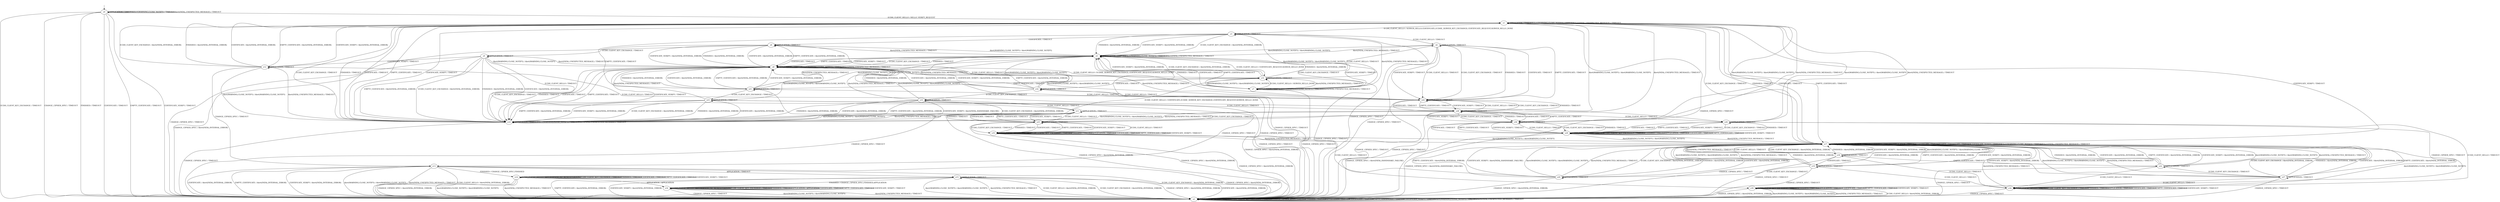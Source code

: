 digraph h6 {
s0 [label="s0"];
s1 [label="s1"];
s2 [label="s2"];
s3 [label="s3"];
s17 [label="s17"];
s4 [label="s4"];
s5 [label="s5"];
s6 [label="s6"];
s7 [label="s7"];
s18 [label="s18"];
s21 [label="s21"];
s8 [label="s8"];
s9 [label="s9"];
s19 [label="s19"];
s22 [label="s22"];
s23 [label="s23"];
s24 [label="s24"];
s31 [label="s31"];
s34 [label="s34"];
s10 [label="s10"];
s11 [label="s11"];
s12 [label="s12"];
s20 [label="s20"];
s27 [label="s27"];
s28 [label="s28"];
s32 [label="s32"];
s13 [label="s13"];
s25 [label="s25"];
s26 [label="s26"];
s33 [label="s33"];
s35 [label="s35"];
s36 [label="s36"];
s14 [label="s14"];
s15 [label="s15"];
s29 [label="s29"];
s30 [label="s30"];
s16 [label="s16"];
s0 -> s1 [label="ECDH_CLIENT_HELLO / HELLO_VERIFY_REQUEST"];
s0 -> s2 [label="ECDH_CLIENT_KEY_EXCHANGE / TIMEOUT"];
s0 -> s2 [label="CHANGE_CIPHER_SPEC / TIMEOUT"];
s0 -> s2 [label="FINISHED / TIMEOUT"];
s0 -> s0 [label="APPLICATION / TIMEOUT"];
s0 -> s2 [label="CERTIFICATE / TIMEOUT"];
s0 -> s2 [label="EMPTY_CERTIFICATE / TIMEOUT"];
s0 -> s2 [label="CERTIFICATE_VERIFY / TIMEOUT"];
s0 -> s0 [label="Alert(WARNING,CLOSE_NOTIFY) / TIMEOUT"];
s0 -> s0 [label="Alert(FATAL,UNEXPECTED_MESSAGE) / TIMEOUT"];
s1 -> s3 [label="ECDH_CLIENT_HELLO / SERVER_HELLO,CERTIFICATE,ECDHE_SERVER_KEY_EXCHANGE,CERTIFICATE_REQUEST,SERVER_HELLO_DONE"];
s1 -> s17 [label="ECDH_CLIENT_KEY_EXCHANGE / TIMEOUT"];
s1 -> s2 [label="CHANGE_CIPHER_SPEC / TIMEOUT"];
s1 -> s17 [label="FINISHED / TIMEOUT"];
s1 -> s1 [label="APPLICATION / TIMEOUT"];
s1 -> s17 [label="CERTIFICATE / TIMEOUT"];
s1 -> s17 [label="EMPTY_CERTIFICATE / TIMEOUT"];
s1 -> s17 [label="CERTIFICATE_VERIFY / TIMEOUT"];
s1 -> s1 [label="Alert(WARNING,CLOSE_NOTIFY) / TIMEOUT"];
s1 -> s1 [label="Alert(FATAL,UNEXPECTED_MESSAGE) / TIMEOUT"];
s2 -> s2 [label="ECDH_CLIENT_HELLO / TIMEOUT"];
s2 -> s2 [label="ECDH_CLIENT_KEY_EXCHANGE / TIMEOUT"];
s2 -> s2 [label="CHANGE_CIPHER_SPEC / TIMEOUT"];
s2 -> s2 [label="FINISHED / TIMEOUT"];
s2 -> s2 [label="APPLICATION / TIMEOUT"];
s2 -> s2 [label="CERTIFICATE / TIMEOUT"];
s2 -> s2 [label="EMPTY_CERTIFICATE / TIMEOUT"];
s2 -> s2 [label="CERTIFICATE_VERIFY / TIMEOUT"];
s2 -> s2 [label="Alert(WARNING,CLOSE_NOTIFY) / TIMEOUT"];
s2 -> s2 [label="Alert(FATAL,UNEXPECTED_MESSAGE) / TIMEOUT"];
s3 -> s4 [label="ECDH_CLIENT_HELLO / TIMEOUT"];
s3 -> s5 [label="ECDH_CLIENT_KEY_EXCHANGE / Alert(FATAL,INTERNAL_ERROR)"];
s3 -> s2 [label="CHANGE_CIPHER_SPEC / TIMEOUT"];
s3 -> s5 [label="FINISHED / Alert(FATAL,INTERNAL_ERROR)"];
s3 -> s3 [label="APPLICATION / TIMEOUT"];
s3 -> s6 [label="CERTIFICATE / TIMEOUT"];
s3 -> s21 [label="EMPTY_CERTIFICATE / TIMEOUT"];
s3 -> s5 [label="CERTIFICATE_VERIFY / Alert(FATAL,INTERNAL_ERROR)"];
s3 -> s7 [label="Alert(WARNING,CLOSE_NOTIFY) / Alert(WARNING,CLOSE_NOTIFY)"];
s3 -> s7 [label="Alert(FATAL,UNEXPECTED_MESSAGE) / TIMEOUT"];
s17 -> s18 [label="ECDH_CLIENT_HELLO / TIMEOUT"];
s17 -> s17 [label="ECDH_CLIENT_KEY_EXCHANGE / TIMEOUT"];
s17 -> s2 [label="CHANGE_CIPHER_SPEC / TIMEOUT"];
s17 -> s17 [label="FINISHED / TIMEOUT"];
s17 -> s17 [label="APPLICATION / TIMEOUT"];
s17 -> s17 [label="CERTIFICATE / TIMEOUT"];
s17 -> s17 [label="EMPTY_CERTIFICATE / TIMEOUT"];
s17 -> s17 [label="CERTIFICATE_VERIFY / TIMEOUT"];
s17 -> s17 [label="Alert(WARNING,CLOSE_NOTIFY) / TIMEOUT"];
s17 -> s17 [label="Alert(FATAL,UNEXPECTED_MESSAGE) / TIMEOUT"];
s4 -> s24 [label="ECDH_CLIENT_HELLO / TIMEOUT"];
s4 -> s24 [label="ECDH_CLIENT_KEY_EXCHANGE / TIMEOUT"];
s4 -> s2 [label="CHANGE_CIPHER_SPEC / TIMEOUT"];
s4 -> s24 [label="FINISHED / TIMEOUT"];
s4 -> s4 [label="APPLICATION / TIMEOUT"];
s4 -> s24 [label="CERTIFICATE / TIMEOUT"];
s4 -> s24 [label="EMPTY_CERTIFICATE / TIMEOUT"];
s4 -> s24 [label="CERTIFICATE_VERIFY / TIMEOUT"];
s4 -> s5 [label="Alert(WARNING,CLOSE_NOTIFY) / Alert(WARNING,CLOSE_NOTIFY)"];
s4 -> s5 [label="Alert(FATAL,UNEXPECTED_MESSAGE) / TIMEOUT"];
s5 -> s31 [label="ECDH_CLIENT_HELLO / CERTIFICATE_REQUEST,SERVER_HELLO_DONE"];
s5 -> s8 [label="ECDH_CLIENT_KEY_EXCHANGE / TIMEOUT"];
s5 -> s2 [label="CHANGE_CIPHER_SPEC / TIMEOUT"];
s5 -> s8 [label="FINISHED / TIMEOUT"];
s5 -> s5 [label="APPLICATION / TIMEOUT"];
s5 -> s8 [label="CERTIFICATE / TIMEOUT"];
s5 -> s8 [label="EMPTY_CERTIFICATE / TIMEOUT"];
s5 -> s8 [label="CERTIFICATE_VERIFY / TIMEOUT"];
s5 -> s5 [label="Alert(WARNING,CLOSE_NOTIFY) / TIMEOUT"];
s5 -> s5 [label="Alert(FATAL,UNEXPECTED_MESSAGE) / TIMEOUT"];
s6 -> s24 [label="ECDH_CLIENT_HELLO / TIMEOUT"];
s6 -> s9 [label="ECDH_CLIENT_KEY_EXCHANGE / TIMEOUT"];
s6 -> s2 [label="CHANGE_CIPHER_SPEC / TIMEOUT"];
s6 -> s8 [label="FINISHED / Alert(FATAL,INTERNAL_ERROR)"];
s6 -> s6 [label="APPLICATION / TIMEOUT"];
s6 -> s8 [label="CERTIFICATE / Alert(FATAL,INTERNAL_ERROR)"];
s6 -> s8 [label="EMPTY_CERTIFICATE / Alert(FATAL,INTERNAL_ERROR)"];
s6 -> s8 [label="CERTIFICATE_VERIFY / Alert(FATAL,INTERNAL_ERROR)"];
s6 -> s5 [label="Alert(WARNING,CLOSE_NOTIFY) / Alert(WARNING,CLOSE_NOTIFY)"];
s6 -> s5 [label="Alert(FATAL,UNEXPECTED_MESSAGE) / TIMEOUT"];
s7 -> s31 [label="ECDH_CLIENT_HELLO / SERVER_HELLO_DONE"];
s7 -> s5 [label="ECDH_CLIENT_KEY_EXCHANGE / TIMEOUT"];
s7 -> s2 [label="CHANGE_CIPHER_SPEC / TIMEOUT"];
s7 -> s5 [label="FINISHED / TIMEOUT"];
s7 -> s7 [label="APPLICATION / TIMEOUT"];
s7 -> s5 [label="CERTIFICATE / TIMEOUT"];
s7 -> s5 [label="EMPTY_CERTIFICATE / TIMEOUT"];
s7 -> s5 [label="CERTIFICATE_VERIFY / TIMEOUT"];
s7 -> s7 [label="Alert(WARNING,CLOSE_NOTIFY) / TIMEOUT"];
s7 -> s7 [label="Alert(FATAL,UNEXPECTED_MESSAGE) / TIMEOUT"];
s18 -> s34 [label="ECDH_CLIENT_HELLO / TIMEOUT"];
s18 -> s17 [label="ECDH_CLIENT_KEY_EXCHANGE / Alert(FATAL,INTERNAL_ERROR)"];
s18 -> s2 [label="CHANGE_CIPHER_SPEC / TIMEOUT"];
s18 -> s17 [label="FINISHED / Alert(FATAL,INTERNAL_ERROR)"];
s18 -> s18 [label="APPLICATION / TIMEOUT"];
s18 -> s19 [label="CERTIFICATE / TIMEOUT"];
s18 -> s22 [label="EMPTY_CERTIFICATE / TIMEOUT"];
s18 -> s17 [label="CERTIFICATE_VERIFY / Alert(FATAL,INTERNAL_ERROR)"];
s18 -> s17 [label="Alert(WARNING,CLOSE_NOTIFY) / Alert(WARNING,CLOSE_NOTIFY)"];
s18 -> s17 [label="Alert(FATAL,UNEXPECTED_MESSAGE) / TIMEOUT"];
s21 -> s24 [label="ECDH_CLIENT_HELLO / TIMEOUT"];
s21 -> s23 [label="ECDH_CLIENT_KEY_EXCHANGE / TIMEOUT"];
s21 -> s2 [label="CHANGE_CIPHER_SPEC / TIMEOUT"];
s21 -> s8 [label="FINISHED / Alert(FATAL,INTERNAL_ERROR)"];
s21 -> s21 [label="APPLICATION / TIMEOUT"];
s21 -> s8 [label="CERTIFICATE / Alert(FATAL,INTERNAL_ERROR)"];
s21 -> s8 [label="EMPTY_CERTIFICATE / Alert(FATAL,INTERNAL_ERROR)"];
s21 -> s8 [label="CERTIFICATE_VERIFY / Alert(FATAL,INTERNAL_ERROR)"];
s21 -> s5 [label="Alert(WARNING,CLOSE_NOTIFY) / Alert(WARNING,CLOSE_NOTIFY)"];
s21 -> s5 [label="Alert(FATAL,UNEXPECTED_MESSAGE) / TIMEOUT"];
s8 -> s31 [label="ECDH_CLIENT_HELLO / ECDHE_SERVER_KEY_EXCHANGE,CERTIFICATE_REQUEST,SERVER_HELLO_DONE"];
s8 -> s10 [label="ECDH_CLIENT_KEY_EXCHANGE / TIMEOUT"];
s8 -> s2 [label="CHANGE_CIPHER_SPEC / TIMEOUT"];
s8 -> s10 [label="FINISHED / TIMEOUT"];
s8 -> s8 [label="APPLICATION / TIMEOUT"];
s8 -> s10 [label="CERTIFICATE / TIMEOUT"];
s8 -> s10 [label="EMPTY_CERTIFICATE / TIMEOUT"];
s8 -> s10 [label="CERTIFICATE_VERIFY / TIMEOUT"];
s8 -> s8 [label="Alert(WARNING,CLOSE_NOTIFY) / TIMEOUT"];
s8 -> s8 [label="Alert(FATAL,UNEXPECTED_MESSAGE) / TIMEOUT"];
s9 -> s11 [label="ECDH_CLIENT_HELLO / TIMEOUT"];
s9 -> s10 [label="ECDH_CLIENT_KEY_EXCHANGE / Alert(FATAL,INTERNAL_ERROR)"];
s9 -> s2 [label="CHANGE_CIPHER_SPEC / Alert(FATAL,INTERNAL_ERROR)"];
s9 -> s10 [label="FINISHED / Alert(FATAL,INTERNAL_ERROR)"];
s9 -> s9 [label="APPLICATION / TIMEOUT"];
s9 -> s10 [label="CERTIFICATE / Alert(FATAL,INTERNAL_ERROR)"];
s9 -> s10 [label="EMPTY_CERTIFICATE / Alert(FATAL,INTERNAL_ERROR)"];
s9 -> s12 [label="CERTIFICATE_VERIFY / TIMEOUT"];
s9 -> s8 [label="Alert(WARNING,CLOSE_NOTIFY) / Alert(WARNING,CLOSE_NOTIFY)"];
s9 -> s8 [label="Alert(FATAL,UNEXPECTED_MESSAGE) / TIMEOUT"];
s19 -> s34 [label="ECDH_CLIENT_HELLO / TIMEOUT"];
s19 -> s20 [label="ECDH_CLIENT_KEY_EXCHANGE / TIMEOUT"];
s19 -> s2 [label="CHANGE_CIPHER_SPEC / TIMEOUT"];
s19 -> s17 [label="FINISHED / Alert(FATAL,INTERNAL_ERROR)"];
s19 -> s19 [label="APPLICATION / TIMEOUT"];
s19 -> s17 [label="CERTIFICATE / Alert(FATAL,INTERNAL_ERROR)"];
s19 -> s17 [label="EMPTY_CERTIFICATE / Alert(FATAL,INTERNAL_ERROR)"];
s19 -> s17 [label="CERTIFICATE_VERIFY / Alert(FATAL,INTERNAL_ERROR)"];
s19 -> s17 [label="Alert(WARNING,CLOSE_NOTIFY) / Alert(WARNING,CLOSE_NOTIFY)"];
s19 -> s17 [label="Alert(FATAL,UNEXPECTED_MESSAGE) / TIMEOUT"];
s22 -> s34 [label="ECDH_CLIENT_HELLO / TIMEOUT"];
s22 -> s27 [label="ECDH_CLIENT_KEY_EXCHANGE / TIMEOUT"];
s22 -> s2 [label="CHANGE_CIPHER_SPEC / TIMEOUT"];
s22 -> s17 [label="FINISHED / Alert(FATAL,INTERNAL_ERROR)"];
s22 -> s22 [label="APPLICATION / TIMEOUT"];
s22 -> s17 [label="CERTIFICATE / Alert(FATAL,INTERNAL_ERROR)"];
s22 -> s17 [label="EMPTY_CERTIFICATE / Alert(FATAL,INTERNAL_ERROR)"];
s22 -> s17 [label="CERTIFICATE_VERIFY / Alert(FATAL,INTERNAL_ERROR)"];
s22 -> s17 [label="Alert(WARNING,CLOSE_NOTIFY) / Alert(WARNING,CLOSE_NOTIFY)"];
s22 -> s17 [label="Alert(FATAL,UNEXPECTED_MESSAGE) / TIMEOUT"];
s23 -> s28 [label="ECDH_CLIENT_HELLO / TIMEOUT"];
s23 -> s10 [label="ECDH_CLIENT_KEY_EXCHANGE / Alert(FATAL,INTERNAL_ERROR)"];
s23 -> s13 [label="CHANGE_CIPHER_SPEC / TIMEOUT"];
s23 -> s10 [label="FINISHED / Alert(FATAL,INTERNAL_ERROR)"];
s23 -> s23 [label="APPLICATION / TIMEOUT"];
s23 -> s10 [label="CERTIFICATE / Alert(FATAL,INTERNAL_ERROR)"];
s23 -> s10 [label="EMPTY_CERTIFICATE / Alert(FATAL,INTERNAL_ERROR)"];
s23 -> s10 [label="CERTIFICATE_VERIFY / Alert(FATAL,INTERNAL_ERROR)"];
s23 -> s8 [label="Alert(WARNING,CLOSE_NOTIFY) / Alert(WARNING,CLOSE_NOTIFY)"];
s23 -> s8 [label="Alert(FATAL,UNEXPECTED_MESSAGE) / TIMEOUT"];
s24 -> s28 [label="ECDH_CLIENT_HELLO / TIMEOUT"];
s24 -> s28 [label="ECDH_CLIENT_KEY_EXCHANGE / TIMEOUT"];
s24 -> s2 [label="CHANGE_CIPHER_SPEC / TIMEOUT"];
s24 -> s28 [label="FINISHED / TIMEOUT"];
s24 -> s24 [label="APPLICATION / TIMEOUT"];
s24 -> s28 [label="CERTIFICATE / TIMEOUT"];
s24 -> s28 [label="EMPTY_CERTIFICATE / TIMEOUT"];
s24 -> s28 [label="CERTIFICATE_VERIFY / TIMEOUT"];
s24 -> s8 [label="Alert(WARNING,CLOSE_NOTIFY) / Alert(WARNING,CLOSE_NOTIFY)"];
s24 -> s8 [label="Alert(FATAL,UNEXPECTED_MESSAGE) / TIMEOUT"];
s31 -> s4 [label="ECDH_CLIENT_HELLO / TIMEOUT"];
s31 -> s5 [label="ECDH_CLIENT_KEY_EXCHANGE / Alert(FATAL,INTERNAL_ERROR)"];
s31 -> s2 [label="CHANGE_CIPHER_SPEC / TIMEOUT"];
s31 -> s5 [label="FINISHED / Alert(FATAL,INTERNAL_ERROR)"];
s31 -> s31 [label="APPLICATION / TIMEOUT"];
s31 -> s32 [label="CERTIFICATE / TIMEOUT"];
s31 -> s21 [label="EMPTY_CERTIFICATE / TIMEOUT"];
s31 -> s5 [label="CERTIFICATE_VERIFY / Alert(FATAL,INTERNAL_ERROR)"];
s31 -> s7 [label="Alert(WARNING,CLOSE_NOTIFY) / Alert(WARNING,CLOSE_NOTIFY)"];
s31 -> s7 [label="Alert(FATAL,UNEXPECTED_MESSAGE) / TIMEOUT"];
s34 -> s34 [label="ECDH_CLIENT_HELLO / TIMEOUT"];
s34 -> s34 [label="ECDH_CLIENT_KEY_EXCHANGE / TIMEOUT"];
s34 -> s2 [label="CHANGE_CIPHER_SPEC / TIMEOUT"];
s34 -> s34 [label="FINISHED / TIMEOUT"];
s34 -> s34 [label="APPLICATION / TIMEOUT"];
s34 -> s34 [label="CERTIFICATE / TIMEOUT"];
s34 -> s34 [label="EMPTY_CERTIFICATE / TIMEOUT"];
s34 -> s34 [label="CERTIFICATE_VERIFY / TIMEOUT"];
s34 -> s17 [label="Alert(WARNING,CLOSE_NOTIFY) / Alert(WARNING,CLOSE_NOTIFY)"];
s34 -> s17 [label="Alert(FATAL,UNEXPECTED_MESSAGE) / TIMEOUT"];
s10 -> s31 [label="ECDH_CLIENT_HELLO / CERTIFICATE,ECDHE_SERVER_KEY_EXCHANGE,CERTIFICATE_REQUEST,SERVER_HELLO_DONE"];
s10 -> s1 [label="ECDH_CLIENT_KEY_EXCHANGE / TIMEOUT"];
s10 -> s2 [label="CHANGE_CIPHER_SPEC / TIMEOUT"];
s10 -> s1 [label="FINISHED / TIMEOUT"];
s10 -> s10 [label="APPLICATION / TIMEOUT"];
s10 -> s1 [label="CERTIFICATE / TIMEOUT"];
s10 -> s1 [label="EMPTY_CERTIFICATE / TIMEOUT"];
s10 -> s1 [label="CERTIFICATE_VERIFY / TIMEOUT"];
s10 -> s10 [label="Alert(WARNING,CLOSE_NOTIFY) / TIMEOUT"];
s10 -> s10 [label="Alert(FATAL,UNEXPECTED_MESSAGE) / TIMEOUT"];
s11 -> s25 [label="ECDH_CLIENT_HELLO / TIMEOUT"];
s11 -> s25 [label="ECDH_CLIENT_KEY_EXCHANGE / TIMEOUT"];
s11 -> s2 [label="CHANGE_CIPHER_SPEC / Alert(FATAL,INTERNAL_ERROR)"];
s11 -> s25 [label="FINISHED / TIMEOUT"];
s11 -> s11 [label="APPLICATION / TIMEOUT"];
s11 -> s25 [label="CERTIFICATE / TIMEOUT"];
s11 -> s25 [label="EMPTY_CERTIFICATE / TIMEOUT"];
s11 -> s25 [label="CERTIFICATE_VERIFY / TIMEOUT"];
s11 -> s10 [label="Alert(WARNING,CLOSE_NOTIFY) / Alert(WARNING,CLOSE_NOTIFY)"];
s11 -> s10 [label="Alert(FATAL,UNEXPECTED_MESSAGE) / TIMEOUT"];
s12 -> s26 [label="ECDH_CLIENT_HELLO / TIMEOUT"];
s12 -> s1 [label="ECDH_CLIENT_KEY_EXCHANGE / Alert(FATAL,INTERNAL_ERROR)"];
s12 -> s13 [label="CHANGE_CIPHER_SPEC / TIMEOUT"];
s12 -> s1 [label="FINISHED / Alert(FATAL,INTERNAL_ERROR)"];
s12 -> s12 [label="APPLICATION / TIMEOUT"];
s12 -> s1 [label="CERTIFICATE / Alert(FATAL,INTERNAL_ERROR)"];
s12 -> s1 [label="EMPTY_CERTIFICATE / Alert(FATAL,INTERNAL_ERROR)"];
s12 -> s1 [label="CERTIFICATE_VERIFY / Alert(FATAL,INTERNAL_ERROR)"];
s12 -> s10 [label="Alert(WARNING,CLOSE_NOTIFY) / Alert(WARNING,CLOSE_NOTIFY)"];
s12 -> s10 [label="Alert(FATAL,UNEXPECTED_MESSAGE) / TIMEOUT"];
s20 -> s35 [label="ECDH_CLIENT_HELLO / TIMEOUT"];
s20 -> s17 [label="ECDH_CLIENT_KEY_EXCHANGE / Alert(FATAL,INTERNAL_ERROR)"];
s20 -> s2 [label="CHANGE_CIPHER_SPEC / Alert(FATAL,INTERNAL_ERROR)"];
s20 -> s17 [label="FINISHED / Alert(FATAL,INTERNAL_ERROR)"];
s20 -> s20 [label="APPLICATION / TIMEOUT"];
s20 -> s17 [label="CERTIFICATE / Alert(FATAL,INTERNAL_ERROR)"];
s20 -> s17 [label="EMPTY_CERTIFICATE / Alert(FATAL,INTERNAL_ERROR)"];
s20 -> s17 [label="CERTIFICATE_VERIFY / Alert(FATAL,HANDSHAKE_FAILURE)"];
s20 -> s17 [label="Alert(WARNING,CLOSE_NOTIFY) / Alert(WARNING,CLOSE_NOTIFY)"];
s20 -> s17 [label="Alert(FATAL,UNEXPECTED_MESSAGE) / TIMEOUT"];
s27 -> s34 [label="ECDH_CLIENT_HELLO / TIMEOUT"];
s27 -> s17 [label="ECDH_CLIENT_KEY_EXCHANGE / Alert(FATAL,INTERNAL_ERROR)"];
s27 -> s2 [label="CHANGE_CIPHER_SPEC / TIMEOUT"];
s27 -> s17 [label="FINISHED / Alert(FATAL,INTERNAL_ERROR)"];
s27 -> s27 [label="APPLICATION / TIMEOUT"];
s27 -> s17 [label="CERTIFICATE / Alert(FATAL,INTERNAL_ERROR)"];
s27 -> s17 [label="EMPTY_CERTIFICATE / Alert(FATAL,INTERNAL_ERROR)"];
s27 -> s17 [label="CERTIFICATE_VERIFY / Alert(FATAL,INTERNAL_ERROR)"];
s27 -> s17 [label="Alert(WARNING,CLOSE_NOTIFY) / Alert(WARNING,CLOSE_NOTIFY)"];
s27 -> s17 [label="Alert(FATAL,UNEXPECTED_MESSAGE) / TIMEOUT"];
s28 -> s26 [label="ECDH_CLIENT_HELLO / TIMEOUT"];
s28 -> s36 [label="ECDH_CLIENT_KEY_EXCHANGE / TIMEOUT"];
s28 -> s30 [label="CHANGE_CIPHER_SPEC / TIMEOUT"];
s28 -> s36 [label="FINISHED / TIMEOUT"];
s28 -> s28 [label="APPLICATION / TIMEOUT"];
s28 -> s36 [label="CERTIFICATE / TIMEOUT"];
s28 -> s36 [label="EMPTY_CERTIFICATE / TIMEOUT"];
s28 -> s36 [label="CERTIFICATE_VERIFY / TIMEOUT"];
s28 -> s10 [label="Alert(WARNING,CLOSE_NOTIFY) / Alert(WARNING,CLOSE_NOTIFY)"];
s28 -> s10 [label="Alert(FATAL,UNEXPECTED_MESSAGE) / TIMEOUT"];
s32 -> s24 [label="ECDH_CLIENT_HELLO / TIMEOUT"];
s32 -> s33 [label="ECDH_CLIENT_KEY_EXCHANGE / TIMEOUT"];
s32 -> s2 [label="CHANGE_CIPHER_SPEC / TIMEOUT"];
s32 -> s8 [label="FINISHED / Alert(FATAL,INTERNAL_ERROR)"];
s32 -> s32 [label="APPLICATION / TIMEOUT"];
s32 -> s8 [label="CERTIFICATE / Alert(FATAL,INTERNAL_ERROR)"];
s32 -> s8 [label="EMPTY_CERTIFICATE / Alert(FATAL,INTERNAL_ERROR)"];
s32 -> s8 [label="CERTIFICATE_VERIFY / Alert(FATAL,INTERNAL_ERROR)"];
s32 -> s5 [label="Alert(WARNING,CLOSE_NOTIFY) / Alert(WARNING,CLOSE_NOTIFY)"];
s32 -> s5 [label="Alert(FATAL,UNEXPECTED_MESSAGE) / TIMEOUT"];
s13 -> s2 [label="ECDH_CLIENT_HELLO / Alert(FATAL,INTERNAL_ERROR)"];
s13 -> s2 [label="ECDH_CLIENT_KEY_EXCHANGE / Alert(FATAL,INTERNAL_ERROR)"];
s13 -> s2 [label="CHANGE_CIPHER_SPEC / Alert(FATAL,INTERNAL_ERROR)"];
s13 -> s14 [label="FINISHED / CHANGE_CIPHER_SPEC,FINISHED"];
s13 -> s15 [label="APPLICATION / TIMEOUT"];
s13 -> s2 [label="CERTIFICATE / Alert(FATAL,INTERNAL_ERROR)"];
s13 -> s2 [label="EMPTY_CERTIFICATE / Alert(FATAL,INTERNAL_ERROR)"];
s13 -> s2 [label="CERTIFICATE_VERIFY / Alert(FATAL,INTERNAL_ERROR)"];
s13 -> s2 [label="Alert(WARNING,CLOSE_NOTIFY) / Alert(WARNING,CLOSE_NOTIFY)"];
s13 -> s2 [label="Alert(FATAL,UNEXPECTED_MESSAGE) / TIMEOUT"];
s25 -> s35 [label="ECDH_CLIENT_HELLO / TIMEOUT"];
s25 -> s35 [label="ECDH_CLIENT_KEY_EXCHANGE / TIMEOUT"];
s25 -> s2 [label="CHANGE_CIPHER_SPEC / Alert(FATAL,INTERNAL_ERROR)"];
s25 -> s35 [label="FINISHED / TIMEOUT"];
s25 -> s25 [label="APPLICATION / TIMEOUT"];
s25 -> s35 [label="CERTIFICATE / TIMEOUT"];
s25 -> s35 [label="EMPTY_CERTIFICATE / TIMEOUT"];
s25 -> s35 [label="CERTIFICATE_VERIFY / TIMEOUT"];
s25 -> s1 [label="Alert(WARNING,CLOSE_NOTIFY) / Alert(WARNING,CLOSE_NOTIFY)"];
s25 -> s1 [label="Alert(FATAL,UNEXPECTED_MESSAGE) / TIMEOUT"];
s26 -> s34 [label="ECDH_CLIENT_HELLO / TIMEOUT"];
s26 -> s29 [label="ECDH_CLIENT_KEY_EXCHANGE / TIMEOUT"];
s26 -> s30 [label="CHANGE_CIPHER_SPEC / TIMEOUT"];
s26 -> s29 [label="FINISHED / TIMEOUT"];
s26 -> s26 [label="APPLICATION / TIMEOUT"];
s26 -> s29 [label="CERTIFICATE / TIMEOUT"];
s26 -> s29 [label="EMPTY_CERTIFICATE / TIMEOUT"];
s26 -> s29 [label="CERTIFICATE_VERIFY / TIMEOUT"];
s26 -> s1 [label="Alert(WARNING,CLOSE_NOTIFY) / Alert(WARNING,CLOSE_NOTIFY)"];
s26 -> s1 [label="Alert(FATAL,UNEXPECTED_MESSAGE) / TIMEOUT"];
s33 -> s11 [label="ECDH_CLIENT_HELLO / TIMEOUT"];
s33 -> s10 [label="ECDH_CLIENT_KEY_EXCHANGE / Alert(FATAL,INTERNAL_ERROR)"];
s33 -> s2 [label="CHANGE_CIPHER_SPEC / Alert(FATAL,INTERNAL_ERROR)"];
s33 -> s10 [label="FINISHED / Alert(FATAL,INTERNAL_ERROR)"];
s33 -> s33 [label="APPLICATION / TIMEOUT"];
s33 -> s10 [label="CERTIFICATE / Alert(FATAL,INTERNAL_ERROR)"];
s33 -> s10 [label="EMPTY_CERTIFICATE / Alert(FATAL,INTERNAL_ERROR)"];
s33 -> s10 [label="CERTIFICATE_VERIFY / Alert(FATAL,HANDSHAKE_FAILURE)"];
s33 -> s8 [label="Alert(WARNING,CLOSE_NOTIFY) / Alert(WARNING,CLOSE_NOTIFY)"];
s33 -> s8 [label="Alert(FATAL,UNEXPECTED_MESSAGE) / TIMEOUT"];
s35 -> s35 [label="ECDH_CLIENT_HELLO / TIMEOUT"];
s35 -> s35 [label="ECDH_CLIENT_KEY_EXCHANGE / TIMEOUT"];
s35 -> s2 [label="CHANGE_CIPHER_SPEC / Alert(FATAL,INTERNAL_ERROR)"];
s35 -> s35 [label="FINISHED / TIMEOUT"];
s35 -> s35 [label="APPLICATION / TIMEOUT"];
s35 -> s35 [label="CERTIFICATE / TIMEOUT"];
s35 -> s35 [label="EMPTY_CERTIFICATE / TIMEOUT"];
s35 -> s35 [label="CERTIFICATE_VERIFY / TIMEOUT"];
s35 -> s17 [label="Alert(WARNING,CLOSE_NOTIFY) / Alert(WARNING,CLOSE_NOTIFY)"];
s35 -> s17 [label="Alert(FATAL,UNEXPECTED_MESSAGE) / TIMEOUT"];
s36 -> s29 [label="ECDH_CLIENT_HELLO / TIMEOUT"];
s36 -> s29 [label="ECDH_CLIENT_KEY_EXCHANGE / TIMEOUT"];
s36 -> s2 [label="CHANGE_CIPHER_SPEC / Alert(FATAL,HANDSHAKE_FAILURE)"];
s36 -> s29 [label="FINISHED / TIMEOUT"];
s36 -> s36 [label="APPLICATION / TIMEOUT"];
s36 -> s29 [label="CERTIFICATE / TIMEOUT"];
s36 -> s29 [label="EMPTY_CERTIFICATE / TIMEOUT"];
s36 -> s29 [label="CERTIFICATE_VERIFY / TIMEOUT"];
s36 -> s1 [label="Alert(WARNING,CLOSE_NOTIFY) / Alert(WARNING,CLOSE_NOTIFY)"];
s36 -> s1 [label="Alert(FATAL,UNEXPECTED_MESSAGE) / TIMEOUT"];
s14 -> s14 [label="ECDH_CLIENT_HELLO / Alert(WARNING,NO_RENEGOTIATION)"];
s14 -> s14 [label="ECDH_CLIENT_KEY_EXCHANGE / TIMEOUT"];
s14 -> s2 [label="CHANGE_CIPHER_SPEC / Alert(FATAL,INTERNAL_ERROR)"];
s14 -> s14 [label="FINISHED / TIMEOUT"];
s14 -> s16 [label="APPLICATION / APPLICATION"];
s14 -> s14 [label="CERTIFICATE / TIMEOUT"];
s14 -> s14 [label="EMPTY_CERTIFICATE / TIMEOUT"];
s14 -> s14 [label="CERTIFICATE_VERIFY / TIMEOUT"];
s14 -> s2 [label="Alert(WARNING,CLOSE_NOTIFY) / Alert(WARNING,CLOSE_NOTIFY)"];
s14 -> s2 [label="Alert(FATAL,UNEXPECTED_MESSAGE) / TIMEOUT"];
s15 -> s2 [label="ECDH_CLIENT_HELLO / Alert(FATAL,INTERNAL_ERROR)"];
s15 -> s2 [label="ECDH_CLIENT_KEY_EXCHANGE / Alert(FATAL,INTERNAL_ERROR)"];
s15 -> s2 [label="CHANGE_CIPHER_SPEC / Alert(FATAL,INTERNAL_ERROR)"];
s15 -> s16 [label="FINISHED / CHANGE_CIPHER_SPEC,FINISHED,APPLICATION"];
s15 -> s15 [label="APPLICATION / TIMEOUT"];
s15 -> s2 [label="CERTIFICATE / Alert(FATAL,INTERNAL_ERROR)"];
s15 -> s2 [label="EMPTY_CERTIFICATE / Alert(FATAL,INTERNAL_ERROR)"];
s15 -> s2 [label="CERTIFICATE_VERIFY / Alert(FATAL,INTERNAL_ERROR)"];
s15 -> s2 [label="Alert(WARNING,CLOSE_NOTIFY) / Alert(WARNING,CLOSE_NOTIFY)"];
s15 -> s2 [label="Alert(FATAL,UNEXPECTED_MESSAGE) / TIMEOUT"];
s29 -> s29 [label="ECDH_CLIENT_HELLO / TIMEOUT"];
s29 -> s29 [label="ECDH_CLIENT_KEY_EXCHANGE / TIMEOUT"];
s29 -> s2 [label="CHANGE_CIPHER_SPEC / Alert(FATAL,HANDSHAKE_FAILURE)"];
s29 -> s29 [label="FINISHED / TIMEOUT"];
s29 -> s29 [label="APPLICATION / TIMEOUT"];
s29 -> s29 [label="CERTIFICATE / TIMEOUT"];
s29 -> s29 [label="EMPTY_CERTIFICATE / TIMEOUT"];
s29 -> s29 [label="CERTIFICATE_VERIFY / TIMEOUT"];
s29 -> s17 [label="Alert(WARNING,CLOSE_NOTIFY) / Alert(WARNING,CLOSE_NOTIFY)"];
s29 -> s17 [label="Alert(FATAL,UNEXPECTED_MESSAGE) / TIMEOUT"];
s30 -> s2 [label="ECDH_CLIENT_HELLO / Alert(FATAL,INTERNAL_ERROR)"];
s30 -> s30 [label="ECDH_CLIENT_KEY_EXCHANGE / TIMEOUT"];
s30 -> s2 [label="CHANGE_CIPHER_SPEC / Alert(FATAL,INTERNAL_ERROR)"];
s30 -> s30 [label="FINISHED / TIMEOUT"];
s30 -> s30 [label="APPLICATION / TIMEOUT"];
s30 -> s30 [label="CERTIFICATE / TIMEOUT"];
s30 -> s30 [label="EMPTY_CERTIFICATE / TIMEOUT"];
s30 -> s30 [label="CERTIFICATE_VERIFY / TIMEOUT"];
s30 -> s2 [label="Alert(WARNING,CLOSE_NOTIFY) / Alert(WARNING,CLOSE_NOTIFY)"];
s30 -> s2 [label="Alert(FATAL,UNEXPECTED_MESSAGE) / TIMEOUT"];
s16 -> s16 [label="ECDH_CLIENT_HELLO / Alert(WARNING,NO_RENEGOTIATION)"];
s16 -> s16 [label="ECDH_CLIENT_KEY_EXCHANGE / TIMEOUT"];
s16 -> s2 [label="CHANGE_CIPHER_SPEC / TIMEOUT"];
s16 -> s16 [label="FINISHED / TIMEOUT"];
s16 -> s16 [label="APPLICATION / APPLICATION"];
s16 -> s16 [label="CERTIFICATE / TIMEOUT"];
s16 -> s16 [label="EMPTY_CERTIFICATE / TIMEOUT"];
s16 -> s16 [label="CERTIFICATE_VERIFY / TIMEOUT"];
s16 -> s2 [label="Alert(WARNING,CLOSE_NOTIFY) / Alert(WARNING,CLOSE_NOTIFY)"];
s16 -> s2 [label="Alert(FATAL,UNEXPECTED_MESSAGE) / TIMEOUT"];
__start0 [shape=none, label=""];
__start0 -> s0 [label=""];
}
